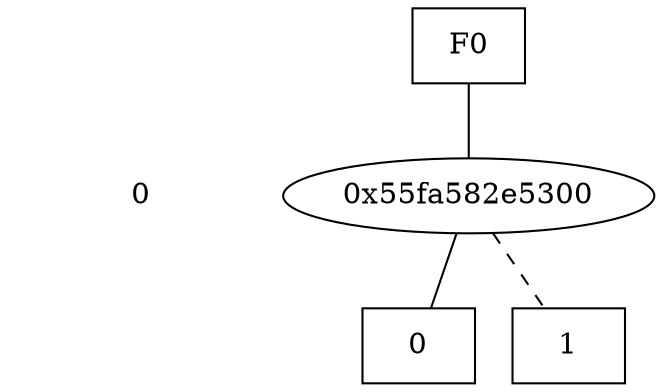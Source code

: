 digraph "DD" {
size = "7.5,10"
center = true;
edge [dir = none];
{ node [shape = plaintext];
  edge [style = invis];
  "CONST NODES" [style = invis];
" 0 " -> "CONST NODES"; 
}
{ rank = same; node [shape = box]; edge [style = invis];
"F0"; }
{ rank = same; " 0 ";
"0x55fa582e5300";
}
{ rank = same; "CONST NODES";
{ node [shape = box]; "0x55fa582e5260";
"0x55fa582e5240";
}
}
"F0" -> "0x55fa582e5300" [style = solid];
"0x55fa582e5300" -> "0x55fa582e5260";
"0x55fa582e5300" -> "0x55fa582e5240" [style = dashed];
"0x55fa582e5260" [label = "0"];
"0x55fa582e5240" [label = "1"];
}
